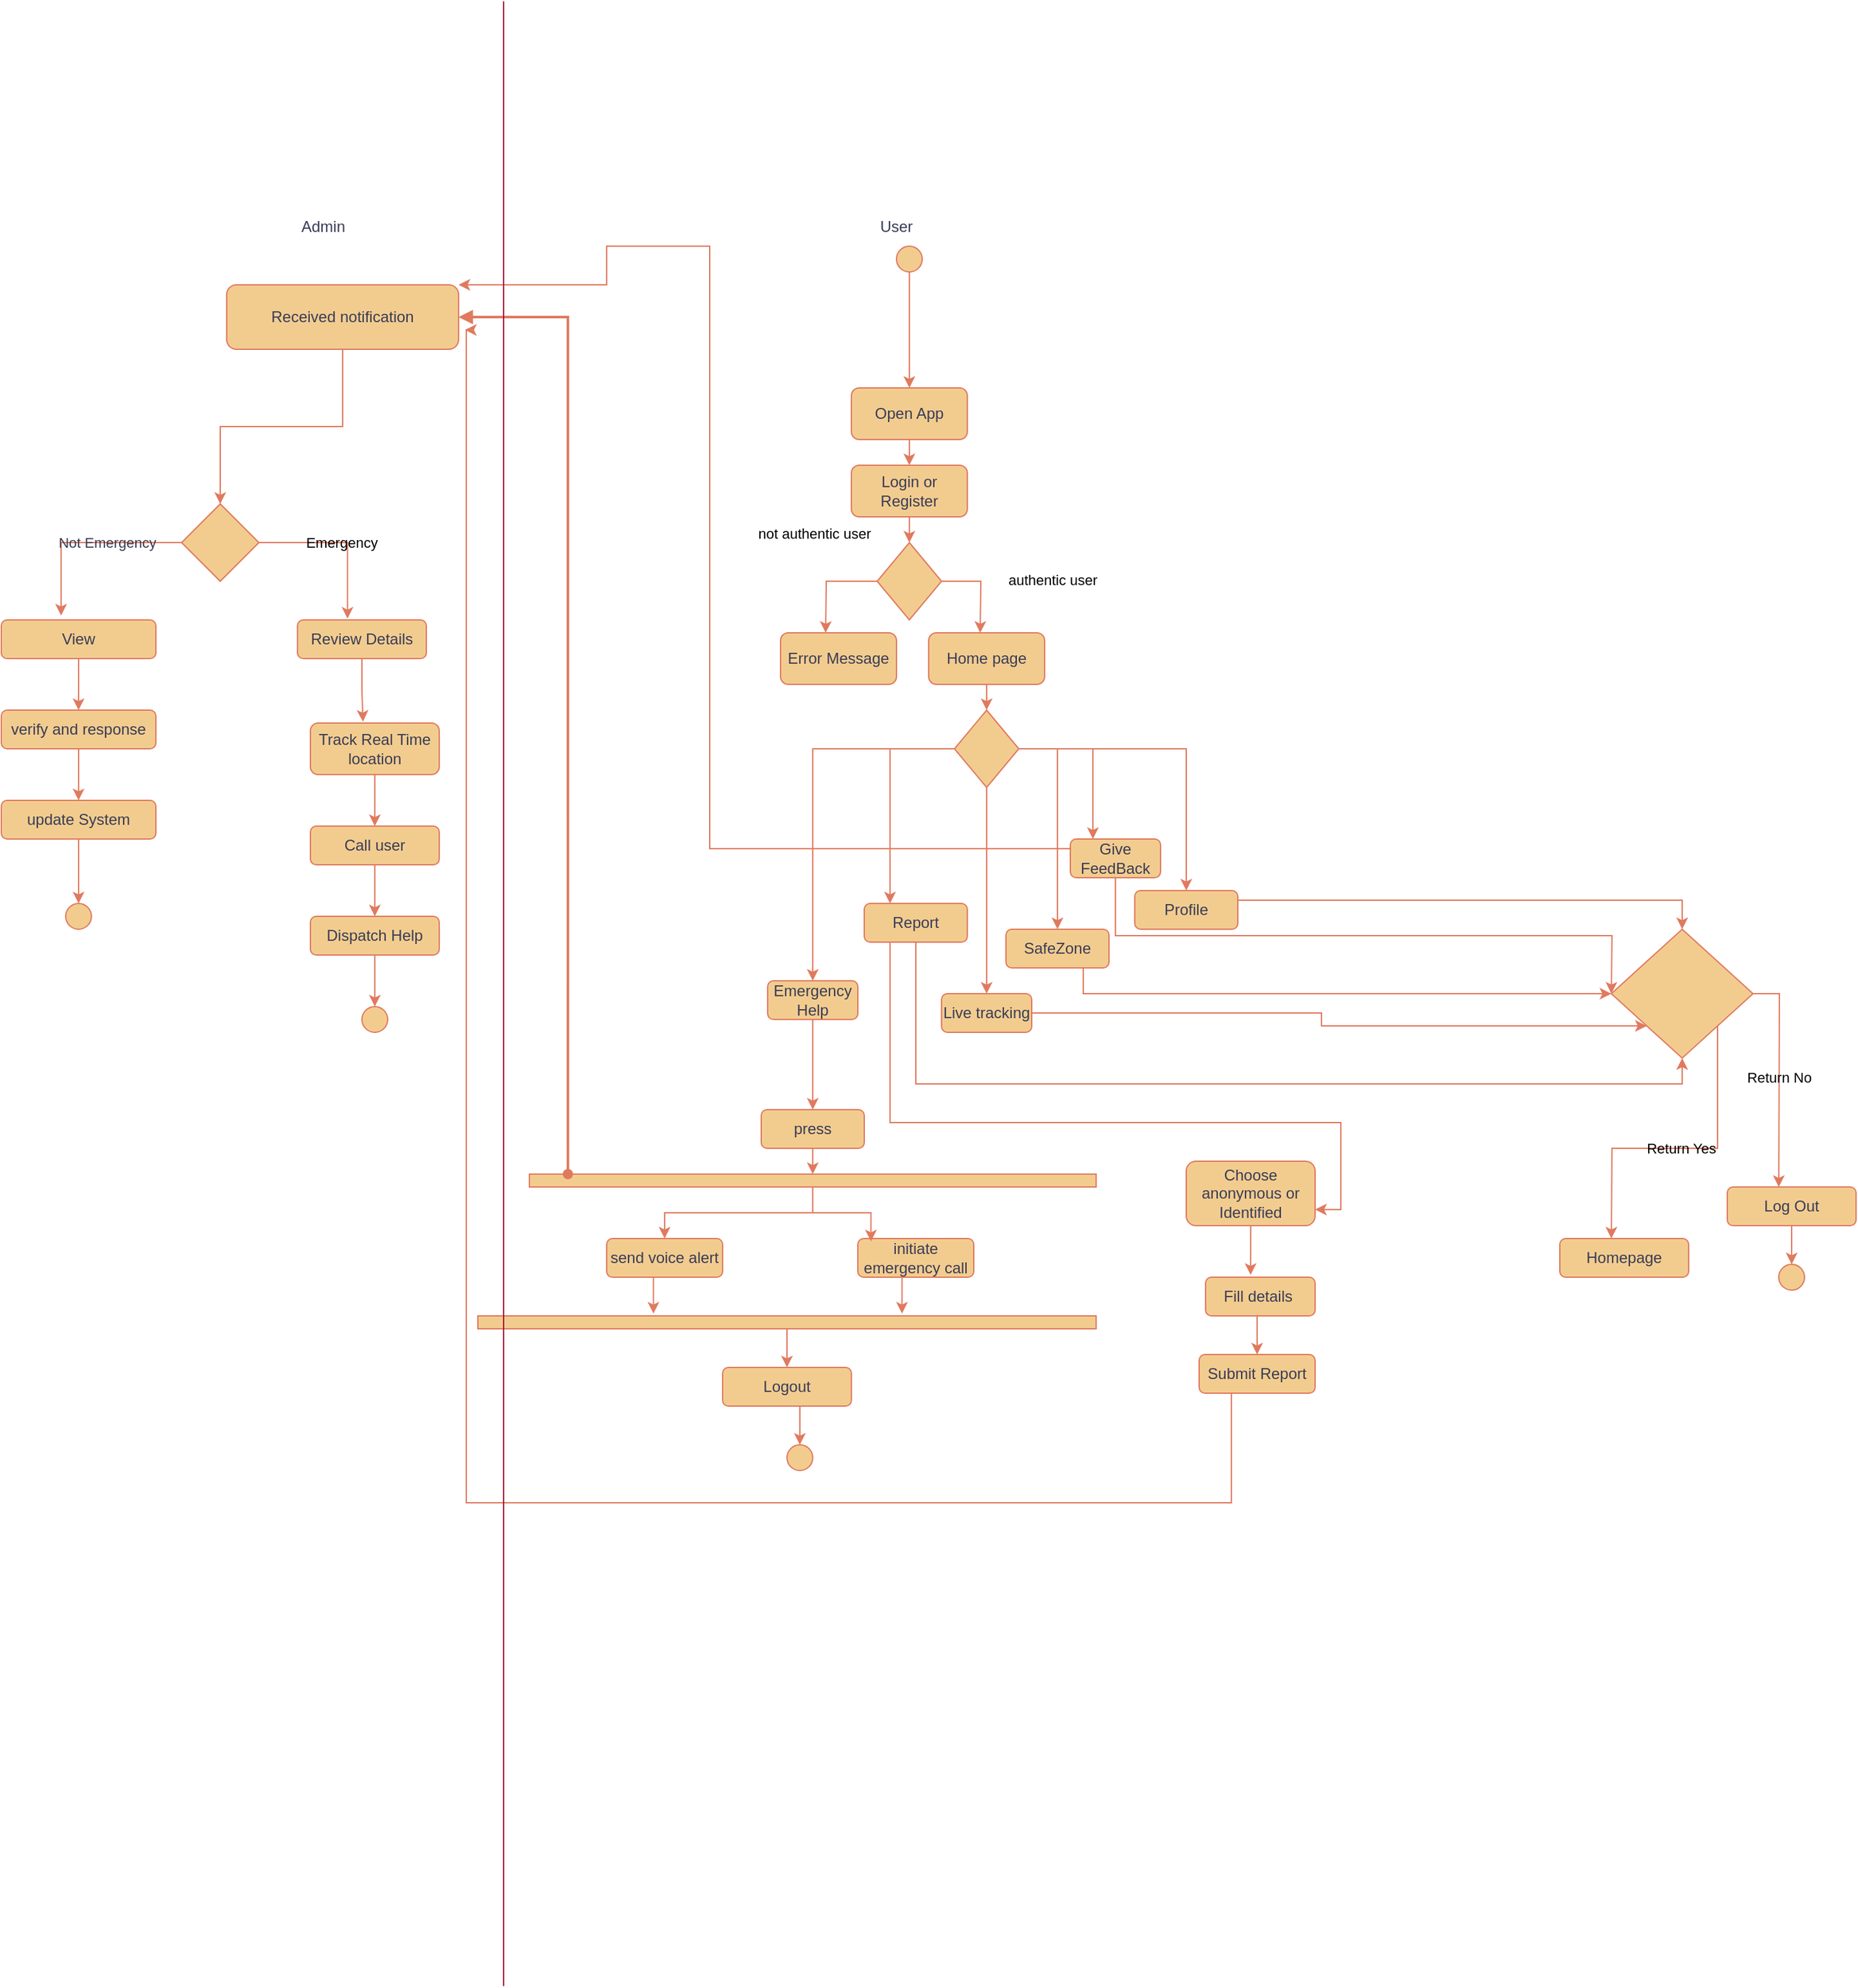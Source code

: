 <mxfile version="28.1.1">
  <diagram name="Page-1" id="SjUXCEc0eKae33rcUwk8">
    <mxGraphModel dx="2934" dy="2224" grid="1" gridSize="10" guides="1" tooltips="1" connect="1" arrows="1" fold="1" page="1" pageScale="1" pageWidth="850" pageHeight="1100" math="0" shadow="0">
      <root>
        <mxCell id="0" />
        <mxCell id="1" parent="0" />
        <mxCell id="o9g1dTc8fMl-fND39e6S-85" style="edgeStyle=orthogonalEdgeStyle;rounded=0;orthogonalLoop=1;jettySize=auto;html=1;entryX=0.5;entryY=0;entryDx=0;entryDy=0;labelBackgroundColor=none;strokeColor=#E07A5F;fontColor=default;" edge="1" parent="1" source="o9g1dTc8fMl-fND39e6S-69" target="o9g1dTc8fMl-fND39e6S-51">
          <mxGeometry relative="1" as="geometry" />
        </mxCell>
        <mxCell id="o9g1dTc8fMl-fND39e6S-69" value="" style="shape=rect;html=1;fillColor=#F2CC8F;verticalLabelPosition=bottom;verticalAlignment=top;flipH=0;flipV=0;direction=north;labelBackgroundColor=none;strokeColor=#E07A5F;fontColor=#393C56;" vertex="1" parent="1">
          <mxGeometry x="-190" y="720" width="440" height="10" as="geometry" />
        </mxCell>
        <mxCell id="o9g1dTc8fMl-fND39e6S-15" style="edgeStyle=orthogonalEdgeStyle;rounded=0;orthogonalLoop=1;jettySize=auto;html=1;exitX=0.5;exitY=1;exitDx=0;exitDy=0;entryX=0.5;entryY=0;entryDx=0;entryDy=0;labelBackgroundColor=none;fontColor=default;strokeColor=#E07A5F;" edge="1" parent="1" source="o9g1dTc8fMl-fND39e6S-3" target="o9g1dTc8fMl-fND39e6S-4">
          <mxGeometry relative="1" as="geometry" />
        </mxCell>
        <mxCell id="o9g1dTc8fMl-fND39e6S-3" value="Open App" style="rounded=1;whiteSpace=wrap;html=1;labelBackgroundColor=none;fillColor=#F2CC8F;strokeColor=#E07A5F;fontColor=#393C56;" vertex="1" parent="1">
          <mxGeometry x="60" y="110" width="90" height="40" as="geometry" />
        </mxCell>
        <mxCell id="o9g1dTc8fMl-fND39e6S-17" style="edgeStyle=orthogonalEdgeStyle;rounded=0;orthogonalLoop=1;jettySize=auto;html=1;exitX=0.5;exitY=1;exitDx=0;exitDy=0;entryX=0.5;entryY=0;entryDx=0;entryDy=0;labelBackgroundColor=none;fontColor=default;strokeColor=#E07A5F;" edge="1" parent="1" source="o9g1dTc8fMl-fND39e6S-4" target="o9g1dTc8fMl-fND39e6S-16">
          <mxGeometry relative="1" as="geometry" />
        </mxCell>
        <mxCell id="o9g1dTc8fMl-fND39e6S-4" value="Login or Register" style="rounded=1;whiteSpace=wrap;html=1;labelBackgroundColor=none;fillColor=#F2CC8F;strokeColor=#E07A5F;fontColor=#393C56;" vertex="1" parent="1">
          <mxGeometry x="60" y="170" width="90" height="40" as="geometry" />
        </mxCell>
        <mxCell id="o9g1dTc8fMl-fND39e6S-5" value="" style="html=1;verticalLabelPosition=bottom;labelBackgroundColor=none;verticalAlign=top;shadow=0;dashed=0;strokeWidth=2;shape=mxgraph.ios7.misc.circle;fillColor=none;rounded=1;strokeColor=#E07A5F;fontColor=#393C56;" vertex="1" parent="1">
          <mxGeometry x="420" y="290" width="12" as="geometry" />
        </mxCell>
        <mxCell id="o9g1dTc8fMl-fND39e6S-14" style="edgeStyle=orthogonalEdgeStyle;rounded=0;orthogonalLoop=1;jettySize=auto;html=1;exitX=0.5;exitY=1;exitDx=0;exitDy=0;entryX=0.5;entryY=0;entryDx=0;entryDy=0;labelBackgroundColor=none;fontColor=default;strokeColor=#E07A5F;" edge="1" parent="1" source="o9g1dTc8fMl-fND39e6S-6" target="o9g1dTc8fMl-fND39e6S-3">
          <mxGeometry relative="1" as="geometry" />
        </mxCell>
        <mxCell id="o9g1dTc8fMl-fND39e6S-6" value="" style="ellipse;whiteSpace=wrap;html=1;aspect=fixed;labelBackgroundColor=none;rounded=1;fillColor=#F2CC8F;strokeColor=#E07A5F;fontColor=#393C56;" vertex="1" parent="1">
          <mxGeometry x="95" width="20" height="20" as="geometry" />
        </mxCell>
        <mxCell id="o9g1dTc8fMl-fND39e6S-28" style="edgeStyle=orthogonalEdgeStyle;rounded=0;orthogonalLoop=1;jettySize=auto;html=1;exitX=0.5;exitY=1;exitDx=0;exitDy=0;entryX=0.5;entryY=0;entryDx=0;entryDy=0;labelBackgroundColor=none;strokeColor=#E07A5F;fontColor=default;" edge="1" parent="1" source="o9g1dTc8fMl-fND39e6S-9" target="o9g1dTc8fMl-fND39e6S-26">
          <mxGeometry relative="1" as="geometry" />
        </mxCell>
        <mxCell id="o9g1dTc8fMl-fND39e6S-9" value="Home page" style="rounded=1;whiteSpace=wrap;html=1;labelBackgroundColor=none;fillColor=#F2CC8F;strokeColor=#E07A5F;fontColor=#393C56;" vertex="1" parent="1">
          <mxGeometry x="120" y="300" width="90" height="40" as="geometry" />
        </mxCell>
        <mxCell id="o9g1dTc8fMl-fND39e6S-18" value="not authentic user&lt;div&gt;&lt;br&gt;&lt;/div&gt;" style="edgeStyle=orthogonalEdgeStyle;rounded=0;orthogonalLoop=1;jettySize=auto;html=1;labelBackgroundColor=none;fontColor=default;strokeColor=#E07A5F;" edge="1" parent="1" source="o9g1dTc8fMl-fND39e6S-16">
          <mxGeometry x="-0.006" y="-32" relative="1" as="geometry">
            <mxPoint x="40" y="300" as="targetPoint" />
            <mxPoint x="22" y="-30" as="offset" />
          </mxGeometry>
        </mxCell>
        <mxCell id="o9g1dTc8fMl-fND39e6S-19" value="authentic user&lt;div&gt;&lt;br&gt;&lt;/div&gt;" style="edgeStyle=orthogonalEdgeStyle;rounded=0;orthogonalLoop=1;jettySize=auto;html=1;exitX=1;exitY=0.5;exitDx=0;exitDy=0;labelBackgroundColor=none;fontColor=default;strokeColor=#E07A5F;" edge="1" parent="1" source="o9g1dTc8fMl-fND39e6S-16">
          <mxGeometry x="-0.135" y="36" relative="1" as="geometry">
            <mxPoint x="160" y="300" as="targetPoint" />
            <mxPoint x="20" y="6" as="offset" />
          </mxGeometry>
        </mxCell>
        <mxCell id="o9g1dTc8fMl-fND39e6S-16" value="" style="rhombus;whiteSpace=wrap;html=1;labelBackgroundColor=none;fillColor=#F2CC8F;strokeColor=#E07A5F;fontColor=#393C56;" vertex="1" parent="1">
          <mxGeometry x="80" y="230" width="50" height="60" as="geometry" />
        </mxCell>
        <mxCell id="o9g1dTc8fMl-fND39e6S-20" value="Error Message" style="rounded=1;whiteSpace=wrap;html=1;labelBackgroundColor=none;fillColor=#F2CC8F;strokeColor=#E07A5F;fontColor=#393C56;" vertex="1" parent="1">
          <mxGeometry x="5" y="300" width="90" height="40" as="geometry" />
        </mxCell>
        <mxCell id="o9g1dTc8fMl-fND39e6S-29" style="edgeStyle=orthogonalEdgeStyle;rounded=0;orthogonalLoop=1;jettySize=auto;html=1;entryX=0.25;entryY=0;entryDx=0;entryDy=0;labelBackgroundColor=none;strokeColor=#E07A5F;fontColor=default;" edge="1" parent="1" source="o9g1dTc8fMl-fND39e6S-26" target="o9g1dTc8fMl-fND39e6S-42">
          <mxGeometry relative="1" as="geometry">
            <mxPoint x="290" y="450" as="targetPoint" />
          </mxGeometry>
        </mxCell>
        <mxCell id="o9g1dTc8fMl-fND39e6S-30" style="edgeStyle=orthogonalEdgeStyle;rounded=0;orthogonalLoop=1;jettySize=auto;html=1;exitX=0;exitY=0.5;exitDx=0;exitDy=0;entryX=0.5;entryY=0;entryDx=0;entryDy=0;labelBackgroundColor=none;strokeColor=#E07A5F;fontColor=default;" edge="1" parent="1" source="o9g1dTc8fMl-fND39e6S-26" target="o9g1dTc8fMl-fND39e6S-37">
          <mxGeometry relative="1" as="geometry">
            <mxPoint x="40" y="450" as="targetPoint" />
          </mxGeometry>
        </mxCell>
        <mxCell id="o9g1dTc8fMl-fND39e6S-31" style="edgeStyle=orthogonalEdgeStyle;rounded=0;orthogonalLoop=1;jettySize=auto;html=1;exitX=0.5;exitY=1;exitDx=0;exitDy=0;entryX=0.5;entryY=0;entryDx=0;entryDy=0;labelBackgroundColor=none;strokeColor=#E07A5F;fontColor=default;" edge="1" parent="1" source="o9g1dTc8fMl-fND39e6S-26" target="o9g1dTc8fMl-fND39e6S-40">
          <mxGeometry relative="1" as="geometry">
            <mxPoint x="165" y="470" as="targetPoint" />
          </mxGeometry>
        </mxCell>
        <mxCell id="o9g1dTc8fMl-fND39e6S-33" style="edgeStyle=orthogonalEdgeStyle;rounded=0;orthogonalLoop=1;jettySize=auto;html=1;exitX=1;exitY=0.5;exitDx=0;exitDy=0;entryX=0.5;entryY=0;entryDx=0;entryDy=0;labelBackgroundColor=none;strokeColor=#E07A5F;fontColor=default;" edge="1" parent="1" source="o9g1dTc8fMl-fND39e6S-26" target="o9g1dTc8fMl-fND39e6S-41">
          <mxGeometry relative="1" as="geometry">
            <mxPoint x="210" y="450" as="targetPoint" />
          </mxGeometry>
        </mxCell>
        <mxCell id="o9g1dTc8fMl-fND39e6S-39" style="edgeStyle=orthogonalEdgeStyle;rounded=0;orthogonalLoop=1;jettySize=auto;html=1;exitX=0;exitY=0.5;exitDx=0;exitDy=0;entryX=0.25;entryY=0;entryDx=0;entryDy=0;labelBackgroundColor=none;strokeColor=#E07A5F;fontColor=default;" edge="1" parent="1" source="o9g1dTc8fMl-fND39e6S-26" target="o9g1dTc8fMl-fND39e6S-38">
          <mxGeometry relative="1" as="geometry" />
        </mxCell>
        <mxCell id="o9g1dTc8fMl-fND39e6S-43" style="edgeStyle=orthogonalEdgeStyle;rounded=0;orthogonalLoop=1;jettySize=auto;html=1;exitX=1;exitY=0.5;exitDx=0;exitDy=0;labelBackgroundColor=none;strokeColor=#E07A5F;fontColor=default;" edge="1" parent="1" source="o9g1dTc8fMl-fND39e6S-26" target="o9g1dTc8fMl-fND39e6S-44">
          <mxGeometry relative="1" as="geometry">
            <mxPoint x="310" y="550" as="targetPoint" />
          </mxGeometry>
        </mxCell>
        <mxCell id="o9g1dTc8fMl-fND39e6S-26" value="" style="rhombus;whiteSpace=wrap;html=1;labelBackgroundColor=none;fillColor=#F2CC8F;strokeColor=#E07A5F;fontColor=#393C56;" vertex="1" parent="1">
          <mxGeometry x="140" y="360" width="50" height="60" as="geometry" />
        </mxCell>
        <mxCell id="o9g1dTc8fMl-fND39e6S-47" style="edgeStyle=orthogonalEdgeStyle;rounded=0;orthogonalLoop=1;jettySize=auto;html=1;exitX=0.5;exitY=1;exitDx=0;exitDy=0;entryX=0.5;entryY=0;entryDx=0;entryDy=0;labelBackgroundColor=none;strokeColor=#E07A5F;fontColor=default;" edge="1" parent="1" source="o9g1dTc8fMl-fND39e6S-37" target="o9g1dTc8fMl-fND39e6S-46">
          <mxGeometry relative="1" as="geometry" />
        </mxCell>
        <mxCell id="o9g1dTc8fMl-fND39e6S-37" value="Emergency Help" style="rounded=1;whiteSpace=wrap;html=1;labelBackgroundColor=none;fillColor=#F2CC8F;strokeColor=#E07A5F;fontColor=#393C56;" vertex="1" parent="1">
          <mxGeometry x="-5" y="570" width="70" height="30" as="geometry" />
        </mxCell>
        <mxCell id="o9g1dTc8fMl-fND39e6S-118" style="edgeStyle=orthogonalEdgeStyle;rounded=0;orthogonalLoop=1;jettySize=auto;html=1;exitX=0.25;exitY=1;exitDx=0;exitDy=0;entryX=1;entryY=0.75;entryDx=0;entryDy=0;labelBackgroundColor=none;strokeColor=#E07A5F;fontColor=default;" edge="1" parent="1" source="o9g1dTc8fMl-fND39e6S-38" target="o9g1dTc8fMl-fND39e6S-103">
          <mxGeometry relative="1" as="geometry">
            <Array as="points">
              <mxPoint x="90" y="680" />
              <mxPoint x="440" y="680" />
              <mxPoint x="440" y="748" />
            </Array>
          </mxGeometry>
        </mxCell>
        <mxCell id="o9g1dTc8fMl-fND39e6S-123" style="edgeStyle=orthogonalEdgeStyle;rounded=0;orthogonalLoop=1;jettySize=auto;html=1;exitX=0.5;exitY=1;exitDx=0;exitDy=0;entryX=0.5;entryY=1;entryDx=0;entryDy=0;labelBackgroundColor=none;strokeColor=#E07A5F;fontColor=default;" edge="1" parent="1" source="o9g1dTc8fMl-fND39e6S-38" target="o9g1dTc8fMl-fND39e6S-110">
          <mxGeometry relative="1" as="geometry" />
        </mxCell>
        <mxCell id="o9g1dTc8fMl-fND39e6S-38" value="Report" style="rounded=1;whiteSpace=wrap;html=1;labelBackgroundColor=none;fillColor=#F2CC8F;strokeColor=#E07A5F;fontColor=#393C56;" vertex="1" parent="1">
          <mxGeometry x="70" y="510" width="80" height="30" as="geometry" />
        </mxCell>
        <mxCell id="o9g1dTc8fMl-fND39e6S-130" style="edgeStyle=orthogonalEdgeStyle;rounded=0;orthogonalLoop=1;jettySize=auto;html=1;exitX=1;exitY=0.5;exitDx=0;exitDy=0;entryX=0;entryY=1;entryDx=0;entryDy=0;labelBackgroundColor=none;strokeColor=#E07A5F;fontColor=default;" edge="1" parent="1" source="o9g1dTc8fMl-fND39e6S-40" target="o9g1dTc8fMl-fND39e6S-110">
          <mxGeometry relative="1" as="geometry" />
        </mxCell>
        <mxCell id="o9g1dTc8fMl-fND39e6S-40" value="Live tracking" style="rounded=1;whiteSpace=wrap;html=1;labelBackgroundColor=none;fillColor=#F2CC8F;strokeColor=#E07A5F;fontColor=#393C56;" vertex="1" parent="1">
          <mxGeometry x="130" y="580" width="70" height="30" as="geometry" />
        </mxCell>
        <mxCell id="o9g1dTc8fMl-fND39e6S-119" style="edgeStyle=orthogonalEdgeStyle;rounded=0;orthogonalLoop=1;jettySize=auto;html=1;exitX=0.75;exitY=1;exitDx=0;exitDy=0;entryX=0;entryY=0.5;entryDx=0;entryDy=0;labelBackgroundColor=none;strokeColor=#E07A5F;fontColor=default;" edge="1" parent="1" source="o9g1dTc8fMl-fND39e6S-41" target="o9g1dTc8fMl-fND39e6S-110">
          <mxGeometry relative="1" as="geometry" />
        </mxCell>
        <mxCell id="o9g1dTc8fMl-fND39e6S-41" value="SafeZone" style="rounded=1;whiteSpace=wrap;html=1;labelBackgroundColor=none;fillColor=#F2CC8F;strokeColor=#E07A5F;fontColor=#393C56;" vertex="1" parent="1">
          <mxGeometry x="180" y="530" width="80" height="30" as="geometry" />
        </mxCell>
        <mxCell id="o9g1dTc8fMl-fND39e6S-127" style="edgeStyle=orthogonalEdgeStyle;rounded=0;orthogonalLoop=1;jettySize=auto;html=1;exitX=0.5;exitY=1;exitDx=0;exitDy=0;labelBackgroundColor=none;strokeColor=#E07A5F;fontColor=default;" edge="1" parent="1" source="o9g1dTc8fMl-fND39e6S-42">
          <mxGeometry relative="1" as="geometry">
            <mxPoint x="650" y="580" as="targetPoint" />
          </mxGeometry>
        </mxCell>
        <mxCell id="o9g1dTc8fMl-fND39e6S-198" style="edgeStyle=orthogonalEdgeStyle;rounded=0;orthogonalLoop=1;jettySize=auto;html=1;exitX=0;exitY=0.25;exitDx=0;exitDy=0;entryX=1;entryY=0;entryDx=0;entryDy=0;labelBackgroundColor=none;strokeColor=#E07A5F;fontColor=default;" edge="1" parent="1" source="o9g1dTc8fMl-fND39e6S-42" target="o9g1dTc8fMl-fND39e6S-140">
          <mxGeometry relative="1" as="geometry">
            <mxPoint x="-190" y="80" as="targetPoint" />
            <Array as="points">
              <mxPoint x="-50" y="468" />
              <mxPoint x="-50" />
              <mxPoint x="-130" />
            </Array>
          </mxGeometry>
        </mxCell>
        <mxCell id="o9g1dTc8fMl-fND39e6S-42" value="Give FeedBack" style="rounded=1;whiteSpace=wrap;html=1;labelBackgroundColor=none;fillColor=#F2CC8F;strokeColor=#E07A5F;fontColor=#393C56;" vertex="1" parent="1">
          <mxGeometry x="230" y="460" width="70" height="30" as="geometry" />
        </mxCell>
        <mxCell id="o9g1dTc8fMl-fND39e6S-115" style="edgeStyle=orthogonalEdgeStyle;rounded=0;orthogonalLoop=1;jettySize=auto;html=1;exitX=1;exitY=0.25;exitDx=0;exitDy=0;entryX=0.5;entryY=0;entryDx=0;entryDy=0;labelBackgroundColor=none;strokeColor=#E07A5F;fontColor=default;" edge="1" parent="1" source="o9g1dTc8fMl-fND39e6S-44" target="o9g1dTc8fMl-fND39e6S-110">
          <mxGeometry relative="1" as="geometry" />
        </mxCell>
        <mxCell id="o9g1dTc8fMl-fND39e6S-44" value="Profile" style="rounded=1;whiteSpace=wrap;html=1;labelBackgroundColor=none;fillColor=#F2CC8F;strokeColor=#E07A5F;fontColor=#393C56;" vertex="1" parent="1">
          <mxGeometry x="280" y="500" width="80" height="30" as="geometry" />
        </mxCell>
        <mxCell id="o9g1dTc8fMl-fND39e6S-81" style="edgeStyle=orthogonalEdgeStyle;rounded=0;orthogonalLoop=1;jettySize=auto;html=1;exitX=0.5;exitY=1;exitDx=0;exitDy=0;entryX=1;entryY=0.5;entryDx=0;entryDy=0;labelBackgroundColor=none;strokeColor=#E07A5F;fontColor=default;" edge="1" parent="1" source="o9g1dTc8fMl-fND39e6S-46" target="o9g1dTc8fMl-fND39e6S-69">
          <mxGeometry relative="1" as="geometry" />
        </mxCell>
        <mxCell id="o9g1dTc8fMl-fND39e6S-46" value="press" style="rounded=1;whiteSpace=wrap;html=1;labelBackgroundColor=none;fillColor=#F2CC8F;strokeColor=#E07A5F;fontColor=#393C56;" vertex="1" parent="1">
          <mxGeometry x="-10" y="670" width="80" height="30" as="geometry" />
        </mxCell>
        <mxCell id="o9g1dTc8fMl-fND39e6S-51" value="send voice alert" style="rounded=1;whiteSpace=wrap;html=1;labelBackgroundColor=none;fillColor=#F2CC8F;strokeColor=#E07A5F;fontColor=#393C56;" vertex="1" parent="1">
          <mxGeometry x="-130" y="770" width="90" height="30" as="geometry" />
        </mxCell>
        <mxCell id="o9g1dTc8fMl-fND39e6S-52" value="initiate emergency call" style="rounded=1;whiteSpace=wrap;html=1;labelBackgroundColor=none;fillColor=#F2CC8F;strokeColor=#E07A5F;fontColor=#393C56;" vertex="1" parent="1">
          <mxGeometry x="65" y="770" width="90" height="30" as="geometry" />
        </mxCell>
        <mxCell id="o9g1dTc8fMl-fND39e6S-82" style="edgeStyle=orthogonalEdgeStyle;rounded=0;orthogonalLoop=1;jettySize=auto;html=1;exitX=0.5;exitY=1;exitDx=0;exitDy=0;entryX=1.18;entryY=0.284;entryDx=0;entryDy=0;entryPerimeter=0;labelBackgroundColor=none;strokeColor=#E07A5F;fontColor=default;" edge="1" parent="1" source="o9g1dTc8fMl-fND39e6S-51" target="o9g1dTc8fMl-fND39e6S-86">
          <mxGeometry relative="1" as="geometry">
            <mxPoint x="-85.52" y="761.8" as="targetPoint" />
          </mxGeometry>
        </mxCell>
        <mxCell id="o9g1dTc8fMl-fND39e6S-84" style="edgeStyle=orthogonalEdgeStyle;rounded=0;orthogonalLoop=1;jettySize=auto;html=1;exitX=0;exitY=0.5;exitDx=0;exitDy=0;entryX=0.113;entryY=0.073;entryDx=0;entryDy=0;entryPerimeter=0;labelBackgroundColor=none;strokeColor=#E07A5F;fontColor=default;" edge="1" parent="1" source="o9g1dTc8fMl-fND39e6S-69" target="o9g1dTc8fMl-fND39e6S-52">
          <mxGeometry relative="1" as="geometry" />
        </mxCell>
        <mxCell id="o9g1dTc8fMl-fND39e6S-90" style="edgeStyle=orthogonalEdgeStyle;rounded=0;orthogonalLoop=1;jettySize=auto;html=1;exitX=0;exitY=0.5;exitDx=0;exitDy=0;entryX=0.5;entryY=0;entryDx=0;entryDy=0;labelBackgroundColor=none;strokeColor=#E07A5F;fontColor=default;" edge="1" parent="1" source="o9g1dTc8fMl-fND39e6S-86" target="o9g1dTc8fMl-fND39e6S-87">
          <mxGeometry relative="1" as="geometry" />
        </mxCell>
        <mxCell id="o9g1dTc8fMl-fND39e6S-86" value="" style="shape=rect;html=1;fillColor=#F2CC8F;verticalLabelPosition=bottom;verticalAlignment=top;flipH=0;flipV=0;direction=north;labelBackgroundColor=none;strokeColor=#E07A5F;fontColor=#393C56;" vertex="1" parent="1">
          <mxGeometry x="-230" y="830" width="480" height="10" as="geometry" />
        </mxCell>
        <mxCell id="o9g1dTc8fMl-fND39e6S-101" style="edgeStyle=orthogonalEdgeStyle;rounded=0;orthogonalLoop=1;jettySize=auto;html=1;exitX=0.5;exitY=1;exitDx=0;exitDy=0;entryX=0.5;entryY=0;entryDx=0;entryDy=0;labelBackgroundColor=none;strokeColor=#E07A5F;fontColor=default;" edge="1" parent="1" source="o9g1dTc8fMl-fND39e6S-87" target="o9g1dTc8fMl-fND39e6S-99">
          <mxGeometry relative="1" as="geometry" />
        </mxCell>
        <mxCell id="o9g1dTc8fMl-fND39e6S-87" value="Logout" style="rounded=1;whiteSpace=wrap;html=1;labelBackgroundColor=none;fillColor=#F2CC8F;strokeColor=#E07A5F;fontColor=#393C56;" vertex="1" parent="1">
          <mxGeometry x="-40" y="870" width="100" height="30" as="geometry" />
        </mxCell>
        <mxCell id="o9g1dTc8fMl-fND39e6S-89" style="edgeStyle=orthogonalEdgeStyle;rounded=0;orthogonalLoop=1;jettySize=auto;html=1;exitX=0.5;exitY=1;exitDx=0;exitDy=0;entryX=1.18;entryY=0.686;entryDx=0;entryDy=0;entryPerimeter=0;labelBackgroundColor=none;strokeColor=#E07A5F;fontColor=default;" edge="1" parent="1" source="o9g1dTc8fMl-fND39e6S-52" target="o9g1dTc8fMl-fND39e6S-86">
          <mxGeometry relative="1" as="geometry" />
        </mxCell>
        <mxCell id="o9g1dTc8fMl-fND39e6S-99" value="" style="ellipse;whiteSpace=wrap;html=1;aspect=fixed;labelBackgroundColor=none;fillColor=#F2CC8F;strokeColor=#E07A5F;fontColor=#393C56;" vertex="1" parent="1">
          <mxGeometry x="10" y="930" width="20" height="20" as="geometry" />
        </mxCell>
        <mxCell id="o9g1dTc8fMl-fND39e6S-103" value="Choose anonymous or Identified" style="rounded=1;whiteSpace=wrap;html=1;labelBackgroundColor=none;fillColor=#F2CC8F;strokeColor=#E07A5F;fontColor=#393C56;" vertex="1" parent="1">
          <mxGeometry x="320" y="710" width="100" height="50" as="geometry" />
        </mxCell>
        <mxCell id="o9g1dTc8fMl-fND39e6S-121" style="edgeStyle=orthogonalEdgeStyle;rounded=0;orthogonalLoop=1;jettySize=auto;html=1;exitX=0.5;exitY=1;exitDx=0;exitDy=0;entryX=0.5;entryY=0;entryDx=0;entryDy=0;labelBackgroundColor=none;strokeColor=#E07A5F;fontColor=default;" edge="1" parent="1" source="o9g1dTc8fMl-fND39e6S-104" target="o9g1dTc8fMl-fND39e6S-108">
          <mxGeometry relative="1" as="geometry" />
        </mxCell>
        <mxCell id="o9g1dTc8fMl-fND39e6S-104" value="Fill details&amp;nbsp;" style="rounded=1;whiteSpace=wrap;html=1;labelBackgroundColor=none;fillColor=#F2CC8F;strokeColor=#E07A5F;fontColor=#393C56;" vertex="1" parent="1">
          <mxGeometry x="335" y="800" width="85" height="30" as="geometry" />
        </mxCell>
        <mxCell id="o9g1dTc8fMl-fND39e6S-194" style="edgeStyle=orthogonalEdgeStyle;rounded=0;orthogonalLoop=1;jettySize=auto;html=1;exitX=0.5;exitY=1;exitDx=0;exitDy=0;labelBackgroundColor=none;strokeColor=#E07A5F;fontColor=default;" edge="1" parent="1">
          <mxGeometry relative="1" as="geometry">
            <mxPoint x="-240" y="65" as="targetPoint" />
            <mxPoint x="355" y="885" as="sourcePoint" />
            <Array as="points">
              <mxPoint x="355" y="975" />
              <mxPoint x="-239" y="975" />
            </Array>
          </mxGeometry>
        </mxCell>
        <mxCell id="o9g1dTc8fMl-fND39e6S-108" value="Submit Report" style="rounded=1;whiteSpace=wrap;html=1;labelBackgroundColor=none;fillColor=#F2CC8F;strokeColor=#E07A5F;fontColor=#393C56;" vertex="1" parent="1">
          <mxGeometry x="330" y="860" width="90" height="30" as="geometry" />
        </mxCell>
        <mxCell id="o9g1dTc8fMl-fND39e6S-109" style="edgeStyle=orthogonalEdgeStyle;rounded=0;orthogonalLoop=1;jettySize=auto;html=1;exitX=0.5;exitY=1;exitDx=0;exitDy=0;entryX=0.411;entryY=-0.06;entryDx=0;entryDy=0;entryPerimeter=0;labelBackgroundColor=none;strokeColor=#E07A5F;fontColor=default;" edge="1" parent="1" source="o9g1dTc8fMl-fND39e6S-103" target="o9g1dTc8fMl-fND39e6S-104">
          <mxGeometry relative="1" as="geometry" />
        </mxCell>
        <mxCell id="o9g1dTc8fMl-fND39e6S-131" value="Return No" style="edgeStyle=orthogonalEdgeStyle;rounded=0;orthogonalLoop=1;jettySize=auto;html=1;exitX=1;exitY=0.5;exitDx=0;exitDy=0;labelBackgroundColor=none;strokeColor=#E07A5F;fontColor=default;" edge="1" parent="1" source="o9g1dTc8fMl-fND39e6S-110">
          <mxGeometry relative="1" as="geometry">
            <mxPoint x="780" y="730" as="targetPoint" />
          </mxGeometry>
        </mxCell>
        <mxCell id="o9g1dTc8fMl-fND39e6S-132" value="Return Yes" style="edgeStyle=orthogonalEdgeStyle;rounded=0;orthogonalLoop=1;jettySize=auto;html=1;exitX=1;exitY=1;exitDx=0;exitDy=0;labelBackgroundColor=none;strokeColor=#E07A5F;fontColor=default;" edge="1" parent="1" source="o9g1dTc8fMl-fND39e6S-110">
          <mxGeometry relative="1" as="geometry">
            <mxPoint x="650" y="770" as="targetPoint" />
          </mxGeometry>
        </mxCell>
        <mxCell id="o9g1dTc8fMl-fND39e6S-110" value="" style="rhombus;whiteSpace=wrap;html=1;labelBackgroundColor=none;fillColor=#F2CC8F;strokeColor=#E07A5F;fontColor=#393C56;" vertex="1" parent="1">
          <mxGeometry x="650" y="530" width="110" height="100" as="geometry" />
        </mxCell>
        <mxCell id="o9g1dTc8fMl-fND39e6S-136" style="edgeStyle=orthogonalEdgeStyle;rounded=0;orthogonalLoop=1;jettySize=auto;html=1;exitX=0.5;exitY=1;exitDx=0;exitDy=0;entryX=0.5;entryY=0;entryDx=0;entryDy=0;labelBackgroundColor=none;strokeColor=#E07A5F;fontColor=default;" edge="1" parent="1" source="o9g1dTc8fMl-fND39e6S-133" target="o9g1dTc8fMl-fND39e6S-134">
          <mxGeometry relative="1" as="geometry" />
        </mxCell>
        <mxCell id="o9g1dTc8fMl-fND39e6S-133" value="Log Out" style="rounded=1;whiteSpace=wrap;html=1;labelBackgroundColor=none;fillColor=#F2CC8F;strokeColor=#E07A5F;fontColor=#393C56;" vertex="1" parent="1">
          <mxGeometry x="740" y="730" width="100" height="30" as="geometry" />
        </mxCell>
        <mxCell id="o9g1dTc8fMl-fND39e6S-134" value="" style="ellipse;whiteSpace=wrap;html=1;aspect=fixed;labelBackgroundColor=none;fillColor=#F2CC8F;strokeColor=#E07A5F;fontColor=#393C56;" vertex="1" parent="1">
          <mxGeometry x="780" y="790" width="20" height="20" as="geometry" />
        </mxCell>
        <mxCell id="o9g1dTc8fMl-fND39e6S-137" value="Homepage" style="rounded=1;whiteSpace=wrap;html=1;labelBackgroundColor=none;fillColor=#F2CC8F;strokeColor=#E07A5F;fontColor=#393C56;" vertex="1" parent="1">
          <mxGeometry x="610" y="770" width="100" height="30" as="geometry" />
        </mxCell>
        <mxCell id="o9g1dTc8fMl-fND39e6S-138" value="User" style="text;html=1;align=center;verticalAlign=middle;whiteSpace=wrap;rounded=0;labelBackgroundColor=none;fontColor=#393C56;" vertex="1" parent="1">
          <mxGeometry x="65" y="-30" width="60" height="30" as="geometry" />
        </mxCell>
        <mxCell id="o9g1dTc8fMl-fND39e6S-139" value="Admin" style="text;html=1;align=center;verticalAlign=middle;whiteSpace=wrap;rounded=0;labelBackgroundColor=none;fontColor=#393C56;" vertex="1" parent="1">
          <mxGeometry x="-380" y="-30" width="60" height="30" as="geometry" />
        </mxCell>
        <mxCell id="o9g1dTc8fMl-fND39e6S-177" style="edgeStyle=orthogonalEdgeStyle;rounded=0;orthogonalLoop=1;jettySize=auto;html=1;exitX=0.5;exitY=1;exitDx=0;exitDy=0;entryX=0.5;entryY=0;entryDx=0;entryDy=0;labelBackgroundColor=none;strokeColor=#E07A5F;fontColor=default;" edge="1" parent="1" source="o9g1dTc8fMl-fND39e6S-140" target="o9g1dTc8fMl-fND39e6S-141">
          <mxGeometry relative="1" as="geometry" />
        </mxCell>
        <mxCell id="o9g1dTc8fMl-fND39e6S-140" value="Received notification" style="rounded=1;whiteSpace=wrap;html=1;labelBackgroundColor=none;fillColor=#F2CC8F;strokeColor=#E07A5F;fontColor=#393C56;" vertex="1" parent="1">
          <mxGeometry x="-425" y="30" width="180" height="50" as="geometry" />
        </mxCell>
        <mxCell id="o9g1dTc8fMl-fND39e6S-141" value="" style="rhombus;whiteSpace=wrap;html=1;labelBackgroundColor=none;fillColor=#F2CC8F;strokeColor=#E07A5F;fontColor=#393C56;" vertex="1" parent="1">
          <mxGeometry x="-460" y="200" width="60" height="60" as="geometry" />
        </mxCell>
        <mxCell id="o9g1dTc8fMl-fND39e6S-175" style="edgeStyle=orthogonalEdgeStyle;rounded=0;orthogonalLoop=1;jettySize=auto;html=1;exitX=0.5;exitY=1;exitDx=0;exitDy=0;entryX=0.5;entryY=0;entryDx=0;entryDy=0;labelBackgroundColor=none;strokeColor=#E07A5F;fontColor=default;" edge="1" parent="1" source="o9g1dTc8fMl-fND39e6S-146" target="o9g1dTc8fMl-fND39e6S-170">
          <mxGeometry relative="1" as="geometry" />
        </mxCell>
        <mxCell id="o9g1dTc8fMl-fND39e6S-146" value="View" style="rounded=1;whiteSpace=wrap;html=1;labelBackgroundColor=none;fillColor=#F2CC8F;strokeColor=#E07A5F;fontColor=#393C56;" vertex="1" parent="1">
          <mxGeometry x="-600" y="290" width="120" height="30" as="geometry" />
        </mxCell>
        <mxCell id="o9g1dTc8fMl-fND39e6S-147" value="Review Details" style="rounded=1;whiteSpace=wrap;html=1;labelBackgroundColor=none;fillColor=#F2CC8F;strokeColor=#E07A5F;fontColor=#393C56;" vertex="1" parent="1">
          <mxGeometry x="-370" y="290" width="100" height="30" as="geometry" />
        </mxCell>
        <mxCell id="o9g1dTc8fMl-fND39e6S-161" style="edgeStyle=orthogonalEdgeStyle;rounded=0;orthogonalLoop=1;jettySize=auto;html=1;exitX=0.5;exitY=1;exitDx=0;exitDy=0;entryX=0.5;entryY=0;entryDx=0;entryDy=0;labelBackgroundColor=none;strokeColor=#E07A5F;fontColor=default;" edge="1" parent="1" source="o9g1dTc8fMl-fND39e6S-150" target="o9g1dTc8fMl-fND39e6S-151">
          <mxGeometry relative="1" as="geometry" />
        </mxCell>
        <mxCell id="o9g1dTc8fMl-fND39e6S-150" value="Track Real Time location" style="rounded=1;whiteSpace=wrap;html=1;labelBackgroundColor=none;fillColor=#F2CC8F;strokeColor=#E07A5F;fontColor=#393C56;" vertex="1" parent="1">
          <mxGeometry x="-360" y="370" width="100" height="40" as="geometry" />
        </mxCell>
        <mxCell id="o9g1dTc8fMl-fND39e6S-162" style="edgeStyle=orthogonalEdgeStyle;rounded=0;orthogonalLoop=1;jettySize=auto;html=1;exitX=0.5;exitY=1;exitDx=0;exitDy=0;entryX=0.5;entryY=0;entryDx=0;entryDy=0;labelBackgroundColor=none;strokeColor=#E07A5F;fontColor=default;" edge="1" parent="1" source="o9g1dTc8fMl-fND39e6S-151" target="o9g1dTc8fMl-fND39e6S-152">
          <mxGeometry relative="1" as="geometry" />
        </mxCell>
        <mxCell id="o9g1dTc8fMl-fND39e6S-151" value="Call user" style="rounded=1;whiteSpace=wrap;html=1;labelBackgroundColor=none;fillColor=#F2CC8F;strokeColor=#E07A5F;fontColor=#393C56;" vertex="1" parent="1">
          <mxGeometry x="-360" y="450" width="100" height="30" as="geometry" />
        </mxCell>
        <mxCell id="o9g1dTc8fMl-fND39e6S-169" style="edgeStyle=orthogonalEdgeStyle;rounded=0;orthogonalLoop=1;jettySize=auto;html=1;exitX=0.5;exitY=1;exitDx=0;exitDy=0;entryX=0.5;entryY=0;entryDx=0;entryDy=0;labelBackgroundColor=none;strokeColor=#E07A5F;fontColor=default;" edge="1" parent="1" source="o9g1dTc8fMl-fND39e6S-152" target="o9g1dTc8fMl-fND39e6S-163">
          <mxGeometry relative="1" as="geometry" />
        </mxCell>
        <mxCell id="o9g1dTc8fMl-fND39e6S-152" value="Dispatch Help" style="rounded=1;whiteSpace=wrap;html=1;labelBackgroundColor=none;fillColor=#F2CC8F;strokeColor=#E07A5F;fontColor=#393C56;" vertex="1" parent="1">
          <mxGeometry x="-360" y="520" width="100" height="30" as="geometry" />
        </mxCell>
        <mxCell id="o9g1dTc8fMl-fND39e6S-157" value="Emergency" style="edgeStyle=orthogonalEdgeStyle;rounded=0;orthogonalLoop=1;jettySize=auto;html=1;exitX=1;exitY=0.5;exitDx=0;exitDy=0;entryX=0.388;entryY=-0.033;entryDx=0;entryDy=0;entryPerimeter=0;labelBackgroundColor=none;strokeColor=#E07A5F;fontColor=default;" edge="1" parent="1" source="o9g1dTc8fMl-fND39e6S-141" target="o9g1dTc8fMl-fND39e6S-147">
          <mxGeometry relative="1" as="geometry" />
        </mxCell>
        <mxCell id="o9g1dTc8fMl-fND39e6S-158" style="edgeStyle=orthogonalEdgeStyle;rounded=0;orthogonalLoop=1;jettySize=auto;html=1;exitX=0;exitY=0.5;exitDx=0;exitDy=0;entryX=0.387;entryY=-0.113;entryDx=0;entryDy=0;entryPerimeter=0;labelBackgroundColor=none;strokeColor=#E07A5F;fontColor=default;" edge="1" parent="1" source="o9g1dTc8fMl-fND39e6S-141" target="o9g1dTc8fMl-fND39e6S-146">
          <mxGeometry relative="1" as="geometry" />
        </mxCell>
        <mxCell id="o9g1dTc8fMl-fND39e6S-159" value="Not Emergency" style="edgeLabel;html=1;align=center;verticalAlign=middle;resizable=0;points=[];labelBackgroundColor=none;fontColor=#393C56;" vertex="1" connectable="0" parent="o9g1dTc8fMl-fND39e6S-158">
          <mxGeometry x="-0.22" relative="1" as="geometry">
            <mxPoint as="offset" />
          </mxGeometry>
        </mxCell>
        <mxCell id="o9g1dTc8fMl-fND39e6S-160" style="edgeStyle=orthogonalEdgeStyle;rounded=0;orthogonalLoop=1;jettySize=auto;html=1;exitX=0.5;exitY=1;exitDx=0;exitDy=0;entryX=0.408;entryY=-0.025;entryDx=0;entryDy=0;entryPerimeter=0;labelBackgroundColor=none;strokeColor=#E07A5F;fontColor=default;" edge="1" parent="1" source="o9g1dTc8fMl-fND39e6S-147" target="o9g1dTc8fMl-fND39e6S-150">
          <mxGeometry relative="1" as="geometry" />
        </mxCell>
        <mxCell id="o9g1dTc8fMl-fND39e6S-163" value="" style="ellipse;whiteSpace=wrap;html=1;aspect=fixed;labelBackgroundColor=none;fillColor=#F2CC8F;strokeColor=#E07A5F;fontColor=#393C56;" vertex="1" parent="1">
          <mxGeometry x="-320" y="590" width="20" height="20" as="geometry" />
        </mxCell>
        <mxCell id="o9g1dTc8fMl-fND39e6S-174" style="edgeStyle=orthogonalEdgeStyle;rounded=0;orthogonalLoop=1;jettySize=auto;html=1;exitX=0.5;exitY=1;exitDx=0;exitDy=0;entryX=0.5;entryY=0;entryDx=0;entryDy=0;labelBackgroundColor=none;strokeColor=#E07A5F;fontColor=default;" edge="1" parent="1" source="o9g1dTc8fMl-fND39e6S-170" target="o9g1dTc8fMl-fND39e6S-171">
          <mxGeometry relative="1" as="geometry" />
        </mxCell>
        <mxCell id="o9g1dTc8fMl-fND39e6S-170" value="verify and response" style="rounded=1;whiteSpace=wrap;html=1;labelBackgroundColor=none;fillColor=#F2CC8F;strokeColor=#E07A5F;fontColor=#393C56;" vertex="1" parent="1">
          <mxGeometry x="-600" y="360" width="120" height="30" as="geometry" />
        </mxCell>
        <mxCell id="o9g1dTc8fMl-fND39e6S-173" style="edgeStyle=orthogonalEdgeStyle;rounded=0;orthogonalLoop=1;jettySize=auto;html=1;exitX=0.5;exitY=1;exitDx=0;exitDy=0;entryX=0.5;entryY=0;entryDx=0;entryDy=0;labelBackgroundColor=none;strokeColor=#E07A5F;fontColor=default;" edge="1" parent="1" source="o9g1dTc8fMl-fND39e6S-171" target="o9g1dTc8fMl-fND39e6S-172">
          <mxGeometry relative="1" as="geometry" />
        </mxCell>
        <mxCell id="o9g1dTc8fMl-fND39e6S-171" value="update System" style="rounded=1;whiteSpace=wrap;html=1;labelBackgroundColor=none;fillColor=#F2CC8F;strokeColor=#E07A5F;fontColor=#393C56;" vertex="1" parent="1">
          <mxGeometry x="-600" y="430" width="120" height="30" as="geometry" />
        </mxCell>
        <mxCell id="o9g1dTc8fMl-fND39e6S-172" value="" style="ellipse;whiteSpace=wrap;html=1;aspect=fixed;labelBackgroundColor=none;fillColor=#F2CC8F;strokeColor=#E07A5F;fontColor=#393C56;" vertex="1" parent="1">
          <mxGeometry x="-550" y="510" width="20" height="20" as="geometry" />
        </mxCell>
        <mxCell id="o9g1dTc8fMl-fND39e6S-197" value="" style="html=1;labelBackgroundColor=none;jettySize=auto;orthogonalLoop=1;fontSize=14;rounded=0;jumpStyle=gap;edgeStyle=orthogonalEdgeStyle;startArrow=oval;endArrow=block;strokeWidth=2;startFill=1;endFill=1;sourcePerimeterSpacing=3;targetPerimeterSpacing=3;exitX=1;exitY=0.068;exitDx=0;exitDy=0;exitPerimeter=0;entryX=1;entryY=0.5;entryDx=0;entryDy=0;strokeColor=#E07A5F;fontColor=default;" edge="1" parent="1" source="o9g1dTc8fMl-fND39e6S-69" target="o9g1dTc8fMl-fND39e6S-140">
          <mxGeometry width="48" height="48" relative="1" as="geometry">
            <mxPoint x="-160" y="519.5" as="sourcePoint" />
            <mxPoint x="-112" y="140" as="targetPoint" />
          </mxGeometry>
        </mxCell>
        <mxCell id="o9g1dTc8fMl-fND39e6S-205" value="" style="verticalLabelPosition=bottom;shadow=0;dashed=0;align=center;html=1;verticalAlign=top;strokeWidth=1;shape=mxgraph.mockup.markup.line;strokeColor=#A50040;fontColor=#ffffff;fillColor=#d80073;direction=south;" vertex="1" parent="1">
          <mxGeometry x="-220" y="-190" width="20" height="1540" as="geometry" />
        </mxCell>
      </root>
    </mxGraphModel>
  </diagram>
</mxfile>
